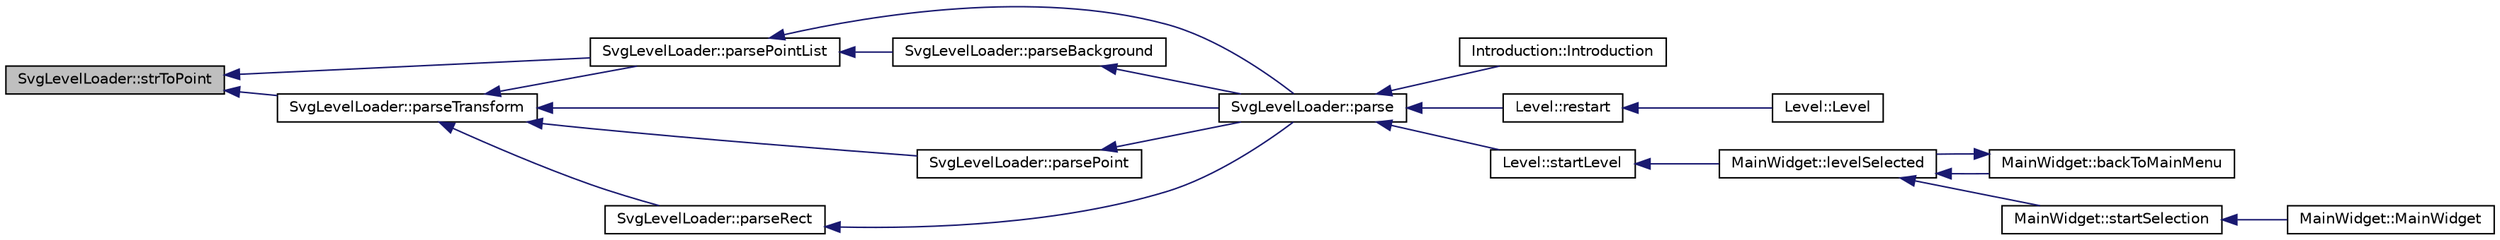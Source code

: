 digraph G
{
  edge [fontname="Helvetica",fontsize="10",labelfontname="Helvetica",labelfontsize="10"];
  node [fontname="Helvetica",fontsize="10",shape=record];
  rankdir="LR";
  Node1 [label="SvgLevelLoader::strToPoint",height=0.2,width=0.4,color="black", fillcolor="grey75", style="filled" fontcolor="black"];
  Node1 -> Node2 [dir="back",color="midnightblue",fontsize="10",style="solid",fontname="Helvetica"];
  Node2 [label="SvgLevelLoader::parsePointList",height=0.2,width=0.4,color="black", fillcolor="white", style="filled",URL="$classSvgLevelLoader.html#abda6b66187cc29c7d2afda688ec38412"];
  Node2 -> Node3 [dir="back",color="midnightblue",fontsize="10",style="solid",fontname="Helvetica"];
  Node3 [label="SvgLevelLoader::parse",height=0.2,width=0.4,color="black", fillcolor="white", style="filled",URL="$classSvgLevelLoader.html#a3bbc09b35d62e646892ca2e213e7fd22"];
  Node3 -> Node4 [dir="back",color="midnightblue",fontsize="10",style="solid",fontname="Helvetica"];
  Node4 [label="Introduction::Introduction",height=0.2,width=0.4,color="black", fillcolor="white", style="filled",URL="$classIntroduction.html#a48393f6ccb41a853300b4bbd44a2be21"];
  Node3 -> Node5 [dir="back",color="midnightblue",fontsize="10",style="solid",fontname="Helvetica"];
  Node5 [label="Level::restart",height=0.2,width=0.4,color="black", fillcolor="white", style="filled",URL="$classLevel.html#ab18900b8195c469cc78c906216eb9eb0"];
  Node5 -> Node6 [dir="back",color="midnightblue",fontsize="10",style="solid",fontname="Helvetica"];
  Node6 [label="Level::Level",height=0.2,width=0.4,color="black", fillcolor="white", style="filled",URL="$classLevel.html#aab4805fc7397cd5ab9d9852a1d403a0d"];
  Node3 -> Node7 [dir="back",color="midnightblue",fontsize="10",style="solid",fontname="Helvetica"];
  Node7 [label="Level::startLevel",height=0.2,width=0.4,color="black", fillcolor="white", style="filled",URL="$classLevel.html#a30245d7fbba8bf74310289f2c6233af7"];
  Node7 -> Node8 [dir="back",color="midnightblue",fontsize="10",style="solid",fontname="Helvetica"];
  Node8 [label="MainWidget::levelSelected",height=0.2,width=0.4,color="black", fillcolor="white", style="filled",URL="$classMainWidget.html#a7460c5640216291772a423c19db16f14"];
  Node8 -> Node9 [dir="back",color="midnightblue",fontsize="10",style="solid",fontname="Helvetica"];
  Node9 [label="MainWidget::backToMainMenu",height=0.2,width=0.4,color="black", fillcolor="white", style="filled",URL="$classMainWidget.html#aa4d9ebf32f9d2f370209810e1d98cf4f"];
  Node9 -> Node8 [dir="back",color="midnightblue",fontsize="10",style="solid",fontname="Helvetica"];
  Node8 -> Node10 [dir="back",color="midnightblue",fontsize="10",style="solid",fontname="Helvetica"];
  Node10 [label="MainWidget::startSelection",height=0.2,width=0.4,color="black", fillcolor="white", style="filled",URL="$classMainWidget.html#ace13c66ba2a6a0f0abfbc9041e35a4f2"];
  Node10 -> Node11 [dir="back",color="midnightblue",fontsize="10",style="solid",fontname="Helvetica"];
  Node11 [label="MainWidget::MainWidget",height=0.2,width=0.4,color="black", fillcolor="white", style="filled",URL="$classMainWidget.html#af5f794244d1985dc2e40d2f17d8ff552"];
  Node2 -> Node12 [dir="back",color="midnightblue",fontsize="10",style="solid",fontname="Helvetica"];
  Node12 [label="SvgLevelLoader::parseBackground",height=0.2,width=0.4,color="black", fillcolor="white", style="filled",URL="$classSvgLevelLoader.html#aaf1fd1fcdaa855f7a7d493d1eee42edf"];
  Node12 -> Node3 [dir="back",color="midnightblue",fontsize="10",style="solid",fontname="Helvetica"];
  Node1 -> Node13 [dir="back",color="midnightblue",fontsize="10",style="solid",fontname="Helvetica"];
  Node13 [label="SvgLevelLoader::parseTransform",height=0.2,width=0.4,color="black", fillcolor="white", style="filled",URL="$classSvgLevelLoader.html#aac30601434ed0f5f52f475c5315f7daf"];
  Node13 -> Node3 [dir="back",color="midnightblue",fontsize="10",style="solid",fontname="Helvetica"];
  Node13 -> Node14 [dir="back",color="midnightblue",fontsize="10",style="solid",fontname="Helvetica"];
  Node14 [label="SvgLevelLoader::parsePoint",height=0.2,width=0.4,color="black", fillcolor="white", style="filled",URL="$classSvgLevelLoader.html#a6f677ffa271427685841cafafc38c211"];
  Node14 -> Node3 [dir="back",color="midnightblue",fontsize="10",style="solid",fontname="Helvetica"];
  Node13 -> Node2 [dir="back",color="midnightblue",fontsize="10",style="solid",fontname="Helvetica"];
  Node13 -> Node15 [dir="back",color="midnightblue",fontsize="10",style="solid",fontname="Helvetica"];
  Node15 [label="SvgLevelLoader::parseRect",height=0.2,width=0.4,color="black", fillcolor="white", style="filled",URL="$classSvgLevelLoader.html#a05bc221efc435d870c9a13f3fb95b527"];
  Node15 -> Node3 [dir="back",color="midnightblue",fontsize="10",style="solid",fontname="Helvetica"];
}
